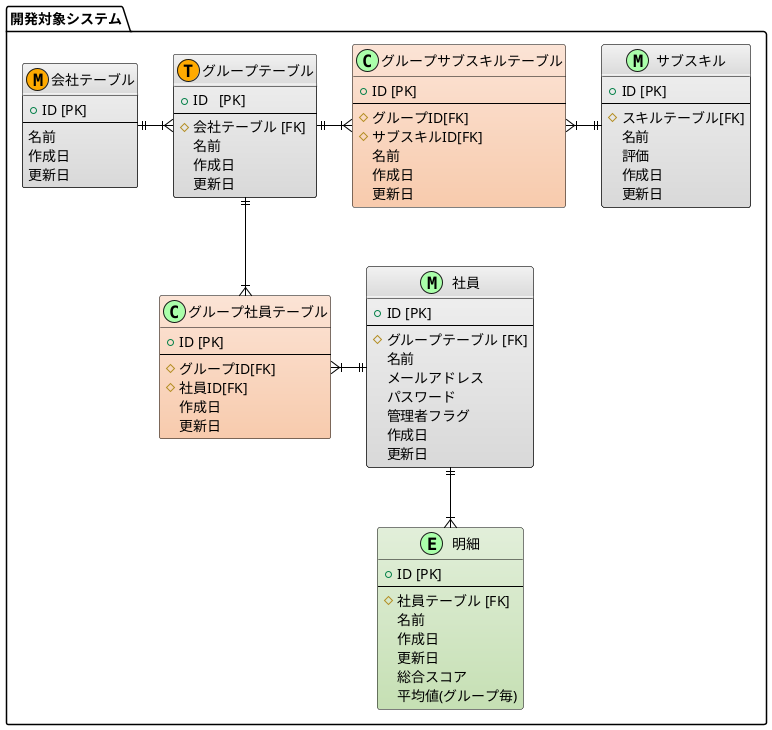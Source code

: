 @startuml

/'
  図の中で目立たせたいエンティティに着色するための
  色の名前（定数）を定義します。
'/
!define MAIN_ENTITY #E2EFDA-C6E0B4
!define MAIN_ENTITY_2 #FCE4D6-F8CBAD

/' 他の色も、用途が分りやすいように名前をつけます。 '/
!define METAL #F2F2F2-D9D9D9
!define MASTER_MARK_COLOR AAFFAA
!define TRANSACTION_MARK_COLOR FFAA00
!define CHUKAN_COLOR E050CC

/'
  デフォルトのスタイルを設定します。
  この場合の指定は class です。entity ではエラーになります。
'/
skinparam class {
    BackgroundColor METAL
    BorderColor Black
    ArrowColor Black
}

package "開発対象システム" as target_system {
    /'
      マスターテーブルを M、トランザクションを T などと安直にしていますが、
      チーム内でルールを決めればなんでも良いと思います。交差テーブルは "I" とか。
      角丸四角形が描けない代替です。
      １文字なら "主" とか "従" とか日本語でも OK だったのが受ける。
     '/

    entity "会社テーブル" as company <<M,TRANSACTION_MARK_COLOR>> {
        + ID [PK]
        --
        名前
        作成日
        更新日
    }

    entity "グループテーブル" as group <<T,TRANSACTION_MARK_COLOR>> {
        + ID   [PK]
        --
        # 会社テーブル [FK]
        名前
        作成日
        更新日
    }

    entity "グループ社員テーブル" as group_users <<C,MASTER_MARK_COLOR>> MAIN_ENTITY_2 {
        + ID [PK]
        --
        # グループID[FK]
        # 社員ID[FK]
        作成日
        更新日
    }

    entity "社員" as users <<M,MASTER_MARK_COLOR>> {
        + ID [PK]
        --
        # グループテーブル [FK]
        名前
        メールアドレス
        パスワード
        管理者フラグ
        作成日
        更新日
    }

    entity "明細" as skilldetail <<E,MASTER_MARK_COLOR>> MAIN_ENTITY {
        + ID [PK]
        --
        # 社員テーブル [FK]
        名前
        作成日
        更新日
        総合スコア
        平均値(グループ毎)
    }

    entity "グループサブスキルテーブル" as skill <<C,MASTER_MARK_COLOR>> MAIN_ENTITY_2 {
        + ID [PK]
        --
        # グループID[FK]
        # サブスキルID[FK]
        名前
        作成日
        更新日
    }

    entity "サブスキル" as subskill <<M,MASTER_MARK_COLOR>> {
        + ID [PK]
        --
        # スキルテーブル[FK]
        名前
        評価
        作成日
        更新日
    }

    /'リソース系'/
    company ||-ri-|{    group
    group   ||-ri-|{    skill
    users   ||-do-|{    skilldetail

    /'中間テーブル'/
    group_users }|-up-|| group
    group_users }|-ri-|| users


    skill }|-ri-|| subskill
}



/'note bottom of customer : コメントは\nこんなふうに書きます'/


@enduml
